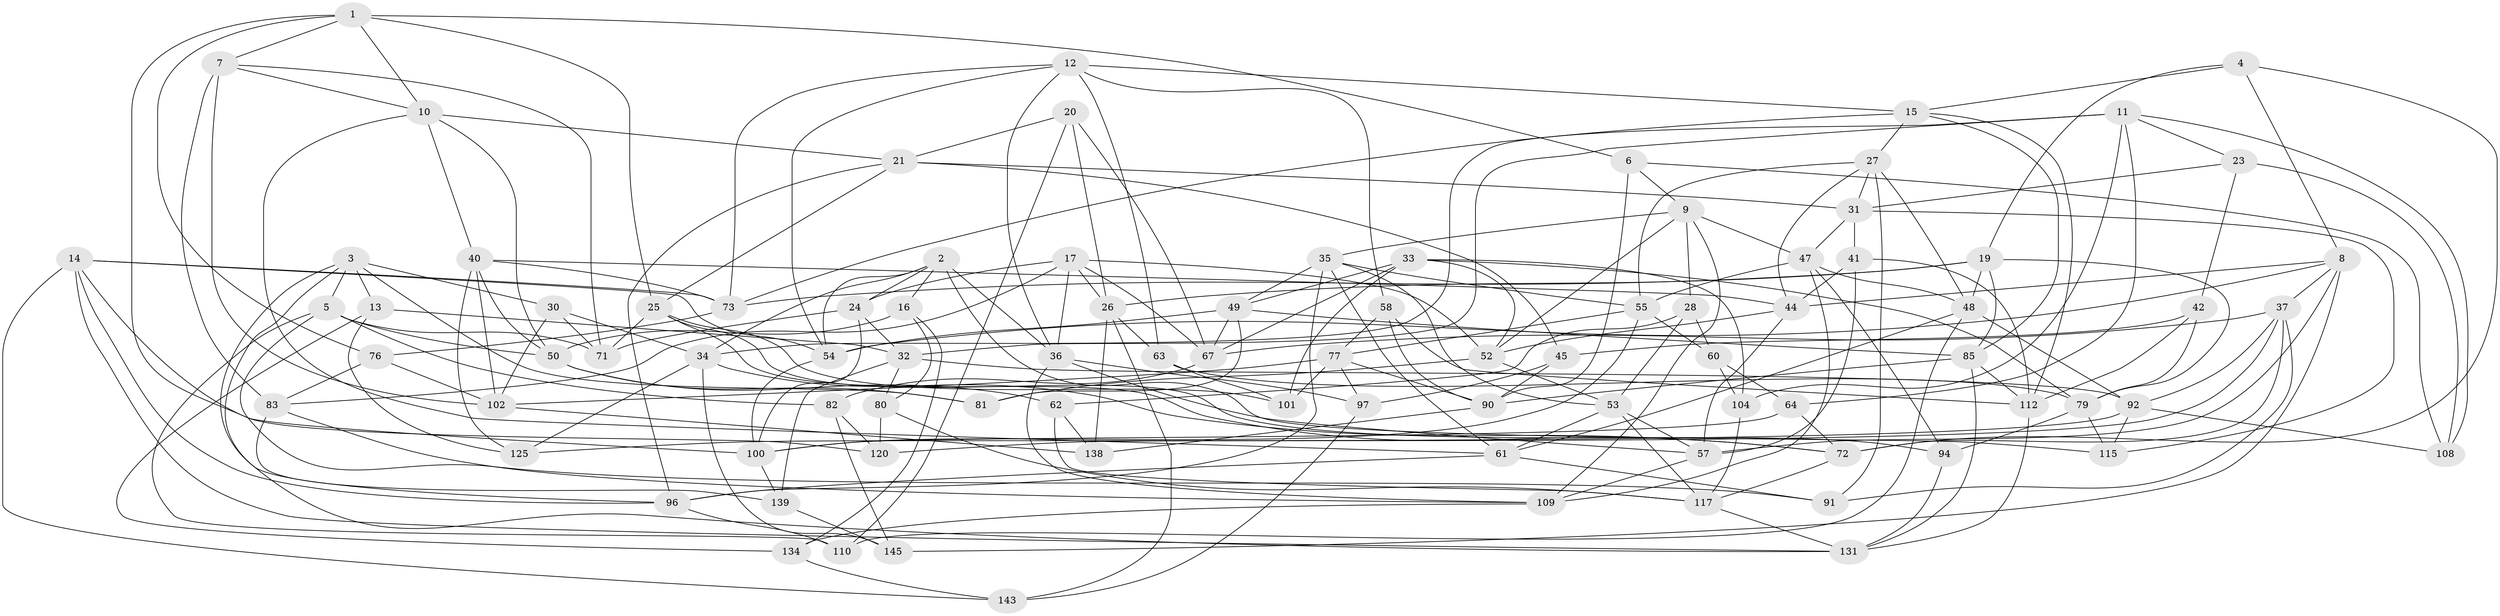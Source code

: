 // Generated by graph-tools (version 1.1) at 2025/24/03/03/25 07:24:31]
// undirected, 90 vertices, 233 edges
graph export_dot {
graph [start="1"]
  node [color=gray90,style=filled];
  1 [super="+78"];
  2 [super="+69"];
  3 [super="+88"];
  4;
  5 [super="+137"];
  6;
  7 [super="+103"];
  8 [super="+56"];
  9 [super="+140"];
  10 [super="+18"];
  11 [super="+66"];
  12 [super="+65"];
  13;
  14 [super="+22"];
  15 [super="+87"];
  16;
  17 [super="+99"];
  19 [super="+39"];
  20;
  21 [super="+46"];
  23;
  24 [super="+89"];
  25 [super="+95"];
  26 [super="+38"];
  27 [super="+29"];
  28;
  30;
  31 [super="+43"];
  32 [super="+142"];
  33 [super="+129"];
  34 [super="+113"];
  35 [super="+84"];
  36 [super="+123"];
  37 [super="+98"];
  40 [super="+130"];
  41;
  42;
  44 [super="+124"];
  45;
  47 [super="+68"];
  48 [super="+128"];
  49 [super="+75"];
  50 [super="+51"];
  52 [super="+114"];
  53 [super="+133"];
  54 [super="+93"];
  55 [super="+122"];
  57 [super="+59"];
  58;
  60;
  61 [super="+86"];
  62;
  63;
  64;
  67 [super="+70"];
  71 [super="+74"];
  72 [super="+111"];
  73 [super="+107"];
  76;
  77 [super="+105"];
  79 [super="+141"];
  80;
  81;
  82;
  83 [super="+126"];
  85 [super="+116"];
  90 [super="+127"];
  91;
  92 [super="+106"];
  94;
  96 [super="+144"];
  97;
  100 [super="+118"];
  101;
  102 [super="+119"];
  104;
  108;
  109 [super="+121"];
  110;
  112 [super="+135"];
  115;
  117 [super="+132"];
  120;
  125;
  131 [super="+136"];
  134;
  138;
  139;
  143;
  145;
  1 -- 10;
  1 -- 6;
  1 -- 7;
  1 -- 100;
  1 -- 76;
  1 -- 25;
  2 -- 115;
  2 -- 24;
  2 -- 34;
  2 -- 16;
  2 -- 36;
  2 -- 54;
  3 -- 81;
  3 -- 131;
  3 -- 30;
  3 -- 96;
  3 -- 13;
  3 -- 5;
  4 -- 19;
  4 -- 8;
  4 -- 15;
  4 -- 72;
  5 -- 110;
  5 -- 91;
  5 -- 82;
  5 -- 71;
  5 -- 50;
  6 -- 108;
  6 -- 90;
  6 -- 9;
  7 -- 102;
  7 -- 10;
  7 -- 83 [weight=2];
  7 -- 71;
  8 -- 37;
  8 -- 145;
  8 -- 44;
  8 -- 57;
  8 -- 54;
  9 -- 35;
  9 -- 109;
  9 -- 52;
  9 -- 28;
  9 -- 47;
  10 -- 61;
  10 -- 21;
  10 -- 50;
  10 -- 40;
  11 -- 104;
  11 -- 108;
  11 -- 23;
  11 -- 64;
  11 -- 32;
  11 -- 34;
  12 -- 54;
  12 -- 36;
  12 -- 73;
  12 -- 58;
  12 -- 63;
  12 -- 15;
  13 -- 125;
  13 -- 32;
  13 -- 134;
  14 -- 73;
  14 -- 131;
  14 -- 120;
  14 -- 96;
  14 -- 143;
  14 -- 54;
  15 -- 85;
  15 -- 27;
  15 -- 73;
  15 -- 112;
  16 -- 50;
  16 -- 134;
  16 -- 80;
  17 -- 67;
  17 -- 26;
  17 -- 83;
  17 -- 24;
  17 -- 36;
  17 -- 52;
  19 -- 85;
  19 -- 26;
  19 -- 48;
  19 -- 73;
  19 -- 79;
  20 -- 21;
  20 -- 110;
  20 -- 26;
  20 -- 67;
  21 -- 45;
  21 -- 31;
  21 -- 96;
  21 -- 25;
  23 -- 31;
  23 -- 42;
  23 -- 108;
  24 -- 71 [weight=2];
  24 -- 100;
  24 -- 32;
  25 -- 101;
  25 -- 94;
  25 -- 71;
  25 -- 72;
  26 -- 63;
  26 -- 143;
  26 -- 138;
  27 -- 31;
  27 -- 55;
  27 -- 91;
  27 -- 48;
  27 -- 44;
  28 -- 60;
  28 -- 62;
  28 -- 53;
  30 -- 71;
  30 -- 102;
  30 -- 34;
  31 -- 47;
  31 -- 41;
  31 -- 115;
  32 -- 92;
  32 -- 80;
  32 -- 139;
  33 -- 67;
  33 -- 101;
  33 -- 49;
  33 -- 104;
  33 -- 52;
  33 -- 79;
  34 -- 145;
  34 -- 125;
  34 -- 72;
  35 -- 96;
  35 -- 49;
  35 -- 61;
  35 -- 55;
  35 -- 53;
  36 -- 57;
  36 -- 97;
  36 -- 109;
  37 -- 120;
  37 -- 92;
  37 -- 91;
  37 -- 67;
  37 -- 72;
  40 -- 44;
  40 -- 102;
  40 -- 50;
  40 -- 73;
  40 -- 125;
  41 -- 57;
  41 -- 44;
  41 -- 112;
  42 -- 112;
  42 -- 79;
  42 -- 45;
  44 -- 57;
  44 -- 52;
  45 -- 97;
  45 -- 90;
  47 -- 55;
  47 -- 94;
  47 -- 109;
  47 -- 48;
  48 -- 92;
  48 -- 61;
  48 -- 110;
  49 -- 81;
  49 -- 67;
  49 -- 54;
  49 -- 85;
  50 -- 62;
  50 -- 81;
  52 -- 81;
  52 -- 53;
  53 -- 61;
  53 -- 57;
  53 -- 117;
  54 -- 100;
  55 -- 77;
  55 -- 100;
  55 -- 60;
  57 -- 109;
  58 -- 112;
  58 -- 90;
  58 -- 77;
  60 -- 104;
  60 -- 64;
  61 -- 96;
  61 -- 91;
  62 -- 138;
  62 -- 117;
  63 -- 101;
  63 -- 79;
  64 -- 72;
  64 -- 100;
  67 -- 82;
  72 -- 117;
  73 -- 76;
  76 -- 102;
  76 -- 83;
  77 -- 90;
  77 -- 102;
  77 -- 97;
  77 -- 101;
  79 -- 115;
  79 -- 94;
  80 -- 117;
  80 -- 120;
  82 -- 120;
  82 -- 145;
  83 -- 139;
  83 -- 109;
  85 -- 131;
  85 -- 90;
  85 -- 112;
  90 -- 138;
  92 -- 125;
  92 -- 115;
  92 -- 108;
  94 -- 131;
  96 -- 110;
  97 -- 143;
  100 -- 139;
  102 -- 138;
  104 -- 117;
  109 -- 134;
  112 -- 131;
  117 -- 131;
  134 -- 143;
  139 -- 145;
}

